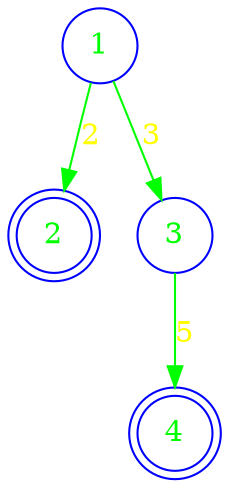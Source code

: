 
digraph ejemplo{

node[shape=circle,label="nodo",color="blue",fontcolor="green"]

edge[dir=forward,label="0",color="green",fontcolor=yellow,style=solid]

a[label="1"];
a->b[label="2"];
a->c[label="3"];

b[label="2", shape=doublecircle];

c[label="3"];
c->d[label="5"];

d[label="4", shape=doublecircle];

}
